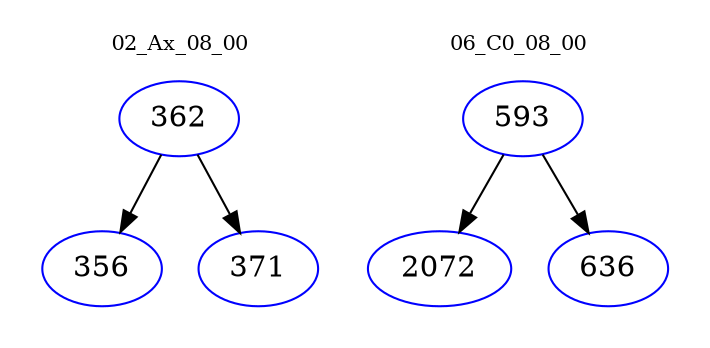 digraph{
subgraph cluster_0 {
color = white
label = "02_Ax_08_00";
fontsize=10;
T0_362 [label="362", color="blue"]
T0_362 -> T0_356 [color="black"]
T0_356 [label="356", color="blue"]
T0_362 -> T0_371 [color="black"]
T0_371 [label="371", color="blue"]
}
subgraph cluster_1 {
color = white
label = "06_C0_08_00";
fontsize=10;
T1_593 [label="593", color="blue"]
T1_593 -> T1_2072 [color="black"]
T1_2072 [label="2072", color="blue"]
T1_593 -> T1_636 [color="black"]
T1_636 [label="636", color="blue"]
}
}
